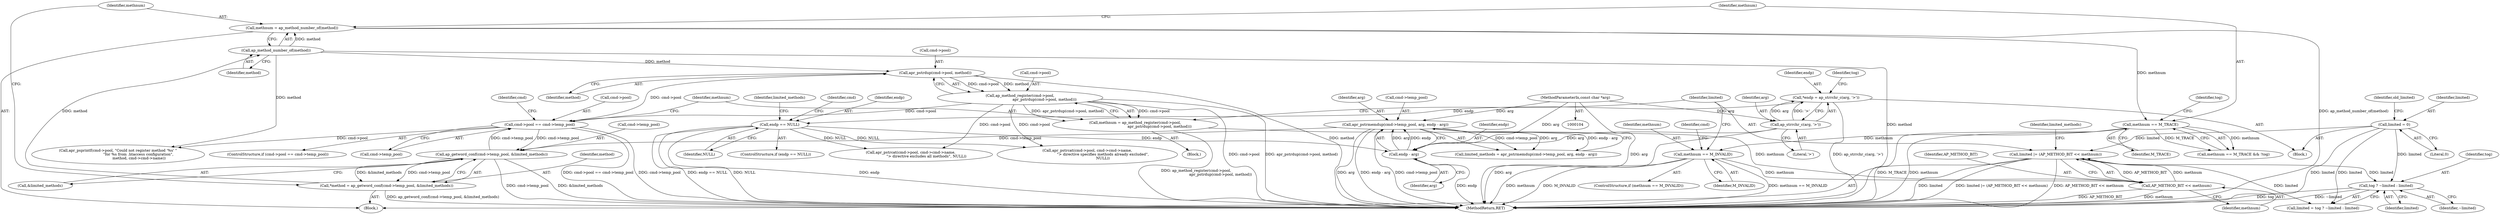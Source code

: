 digraph "0_httpd_29afdd2550b3d30a8defece2b95ae81edcf66ac9@pointer" {
"1000236" [label="(Call,tog ? ~limited : limited)"];
"1000125" [label="(Call,limited = 0)"];
"1000229" [label="(Call,limited |= (AP_METHOD_BIT << methnum))"];
"1000231" [label="(Call,AP_METHOD_BIT << methnum)"];
"1000193" [label="(Call,methnum == M_INVALID)"];
"1000183" [label="(Call,methnum == M_TRACE)"];
"1000177" [label="(Call,methnum = ap_method_number_of(method))"];
"1000179" [label="(Call,ap_method_number_of(method))"];
"1000168" [label="(Call,*method = ap_getword_conf(cmd->temp_pool, &limited_methods))"];
"1000170" [label="(Call,ap_getword_conf(cmd->temp_pool, &limited_methods))"];
"1000145" [label="(Call,apr_pstrmemdup(cmd->temp_pool, arg, endp - arg))"];
"1000150" [label="(Call,endp - arg)"];
"1000136" [label="(Call,endp == NULL)"];
"1000110" [label="(Call,*endp = ap_strrchr_c(arg, '>'))"];
"1000112" [label="(Call,ap_strrchr_c(arg, '>'))"];
"1000107" [label="(MethodParameterIn,const char *arg)"];
"1000198" [label="(Call,cmd->pool == cmd->temp_pool)"];
"1000220" [label="(Call,ap_method_register(cmd->pool,\n                                          apr_pstrdup(cmd->pool, method)))"];
"1000224" [label="(Call,apr_pstrdup(cmd->pool, method))"];
"1000218" [label="(Call,methnum = ap_method_register(cmd->pool,\n                                          apr_pstrdup(cmd->pool, method)))"];
"1000224" [label="(Call,apr_pstrdup(cmd->pool, method))"];
"1000219" [label="(Identifier,methnum)"];
"1000182" [label="(Call,methnum == M_TRACE && !tog)"];
"1000143" [label="(Call,limited_methods = apr_pstrmemdup(cmd->temp_pool, arg, endp - arg))"];
"1000169" [label="(Identifier,method)"];
"1000149" [label="(Identifier,arg)"];
"1000195" [label="(Identifier,M_INVALID)"];
"1000146" [label="(Call,cmd->temp_pool)"];
"1000247" [label="(Call,apr_pstrcat(cmd->pool, cmd->cmd->name,\n                           \"> directive excludes all methods\", NULL))"];
"1000232" [label="(Identifier,AP_METHOD_BIT)"];
"1000187" [label="(Identifier,tog)"];
"1000192" [label="(ControlStructure,if (methnum == M_INVALID))"];
"1000179" [label="(Call,ap_method_number_of(method))"];
"1000183" [label="(Call,methnum == M_TRACE)"];
"1000185" [label="(Identifier,M_TRACE)"];
"1000126" [label="(Identifier,limited)"];
"1000118" [label="(Identifier,tog)"];
"1000221" [label="(Call,cmd->pool)"];
"1000194" [label="(Identifier,methnum)"];
"1000150" [label="(Call,endp - arg)"];
"1000114" [label="(Literal,'>')"];
"1000200" [label="(Identifier,cmd)"];
"1000135" [label="(ControlStructure,if (endp == NULL))"];
"1000197" [label="(ControlStructure,if (cmd->pool == cmd->temp_pool))"];
"1000207" [label="(Call,apr_psprintf(cmd->pool, \"Could not register method '%s' \"\n                                   \"for %s from .htaccess configuration\",\n                                    method, cmd->cmd->name))"];
"1000209" [label="(Identifier,cmd)"];
"1000164" [label="(Identifier,limited_methods)"];
"1000196" [label="(Block,)"];
"1000239" [label="(Identifier,limited)"];
"1000193" [label="(Call,methnum == M_INVALID)"];
"1000199" [label="(Call,cmd->pool)"];
"1000178" [label="(Identifier,methnum)"];
"1000145" [label="(Call,apr_pstrmemdup(cmd->temp_pool, arg, endp - arg))"];
"1000238" [label="(Identifier,~limited)"];
"1000136" [label="(Call,endp == NULL)"];
"1000108" [label="(Block,)"];
"1000170" [label="(Call,ap_getword_conf(cmd->temp_pool, &limited_methods))"];
"1000107" [label="(MethodParameterIn,const char *arg)"];
"1000125" [label="(Call,limited = 0)"];
"1000177" [label="(Call,methnum = ap_method_number_of(method))"];
"1000236" [label="(Call,tog ? ~limited : limited)"];
"1000198" [label="(Call,cmd->pool == cmd->temp_pool)"];
"1000180" [label="(Identifier,method)"];
"1000168" [label="(Call,*method = ap_getword_conf(cmd->temp_pool, &limited_methods))"];
"1000152" [label="(Identifier,arg)"];
"1000184" [label="(Identifier,methnum)"];
"1000130" [label="(Identifier,old_limited)"];
"1000127" [label="(Literal,0)"];
"1000267" [label="(Call,apr_pstrcat(cmd->pool, cmd->cmd->name,\n                           \"> directive specifies methods already excluded\",\n                           NULL))"];
"1000302" [label="(MethodReturn,RET)"];
"1000220" [label="(Call,ap_method_register(cmd->pool,\n                                          apr_pstrdup(cmd->pool, method)))"];
"1000228" [label="(Identifier,method)"];
"1000151" [label="(Identifier,endp)"];
"1000225" [label="(Call,cmd->pool)"];
"1000144" [label="(Identifier,limited_methods)"];
"1000233" [label="(Identifier,methnum)"];
"1000171" [label="(Call,cmd->temp_pool)"];
"1000174" [label="(Call,&limited_methods)"];
"1000229" [label="(Call,limited |= (AP_METHOD_BIT << methnum))"];
"1000110" [label="(Call,*endp = ap_strrchr_c(arg, '>'))"];
"1000230" [label="(Identifier,limited)"];
"1000202" [label="(Call,cmd->temp_pool)"];
"1000237" [label="(Identifier,tog)"];
"1000112" [label="(Call,ap_strrchr_c(arg, '>'))"];
"1000138" [label="(Identifier,NULL)"];
"1000142" [label="(Identifier,cmd)"];
"1000231" [label="(Call,AP_METHOD_BIT << methnum)"];
"1000137" [label="(Identifier,endp)"];
"1000234" [label="(Call,limited = tog ? ~limited : limited)"];
"1000166" [label="(Block,)"];
"1000111" [label="(Identifier,endp)"];
"1000113" [label="(Identifier,arg)"];
"1000218" [label="(Call,methnum = ap_method_register(cmd->pool,\n                                          apr_pstrdup(cmd->pool, method)))"];
"1000236" -> "1000234"  [label="AST: "];
"1000236" -> "1000238"  [label="CFG: "];
"1000236" -> "1000239"  [label="CFG: "];
"1000237" -> "1000236"  [label="AST: "];
"1000238" -> "1000236"  [label="AST: "];
"1000239" -> "1000236"  [label="AST: "];
"1000234" -> "1000236"  [label="CFG: "];
"1000236" -> "1000302"  [label="DDG: tog"];
"1000236" -> "1000302"  [label="DDG: ~limited"];
"1000125" -> "1000236"  [label="DDG: limited"];
"1000229" -> "1000236"  [label="DDG: limited"];
"1000125" -> "1000108"  [label="AST: "];
"1000125" -> "1000127"  [label="CFG: "];
"1000126" -> "1000125"  [label="AST: "];
"1000127" -> "1000125"  [label="AST: "];
"1000130" -> "1000125"  [label="CFG: "];
"1000125" -> "1000302"  [label="DDG: limited"];
"1000125" -> "1000229"  [label="DDG: limited"];
"1000125" -> "1000234"  [label="DDG: limited"];
"1000229" -> "1000166"  [label="AST: "];
"1000229" -> "1000231"  [label="CFG: "];
"1000230" -> "1000229"  [label="AST: "];
"1000231" -> "1000229"  [label="AST: "];
"1000164" -> "1000229"  [label="CFG: "];
"1000229" -> "1000302"  [label="DDG: limited |= (AP_METHOD_BIT << methnum)"];
"1000229" -> "1000302"  [label="DDG: AP_METHOD_BIT << methnum"];
"1000229" -> "1000302"  [label="DDG: limited"];
"1000231" -> "1000229"  [label="DDG: AP_METHOD_BIT"];
"1000231" -> "1000229"  [label="DDG: methnum"];
"1000229" -> "1000234"  [label="DDG: limited"];
"1000231" -> "1000233"  [label="CFG: "];
"1000232" -> "1000231"  [label="AST: "];
"1000233" -> "1000231"  [label="AST: "];
"1000231" -> "1000302"  [label="DDG: methnum"];
"1000231" -> "1000302"  [label="DDG: AP_METHOD_BIT"];
"1000193" -> "1000231"  [label="DDG: methnum"];
"1000218" -> "1000231"  [label="DDG: methnum"];
"1000193" -> "1000192"  [label="AST: "];
"1000193" -> "1000195"  [label="CFG: "];
"1000194" -> "1000193"  [label="AST: "];
"1000195" -> "1000193"  [label="AST: "];
"1000200" -> "1000193"  [label="CFG: "];
"1000230" -> "1000193"  [label="CFG: "];
"1000193" -> "1000302"  [label="DDG: methnum"];
"1000193" -> "1000302"  [label="DDG: M_INVALID"];
"1000193" -> "1000302"  [label="DDG: methnum == M_INVALID"];
"1000183" -> "1000193"  [label="DDG: methnum"];
"1000183" -> "1000182"  [label="AST: "];
"1000183" -> "1000185"  [label="CFG: "];
"1000184" -> "1000183"  [label="AST: "];
"1000185" -> "1000183"  [label="AST: "];
"1000187" -> "1000183"  [label="CFG: "];
"1000182" -> "1000183"  [label="CFG: "];
"1000183" -> "1000302"  [label="DDG: M_TRACE"];
"1000183" -> "1000302"  [label="DDG: methnum"];
"1000183" -> "1000182"  [label="DDG: methnum"];
"1000183" -> "1000182"  [label="DDG: M_TRACE"];
"1000177" -> "1000183"  [label="DDG: methnum"];
"1000177" -> "1000166"  [label="AST: "];
"1000177" -> "1000179"  [label="CFG: "];
"1000178" -> "1000177"  [label="AST: "];
"1000179" -> "1000177"  [label="AST: "];
"1000184" -> "1000177"  [label="CFG: "];
"1000177" -> "1000302"  [label="DDG: ap_method_number_of(method)"];
"1000179" -> "1000177"  [label="DDG: method"];
"1000179" -> "1000180"  [label="CFG: "];
"1000180" -> "1000179"  [label="AST: "];
"1000179" -> "1000302"  [label="DDG: method"];
"1000168" -> "1000179"  [label="DDG: method"];
"1000179" -> "1000207"  [label="DDG: method"];
"1000179" -> "1000224"  [label="DDG: method"];
"1000168" -> "1000166"  [label="AST: "];
"1000168" -> "1000170"  [label="CFG: "];
"1000169" -> "1000168"  [label="AST: "];
"1000170" -> "1000168"  [label="AST: "];
"1000178" -> "1000168"  [label="CFG: "];
"1000168" -> "1000302"  [label="DDG: ap_getword_conf(cmd->temp_pool, &limited_methods)"];
"1000170" -> "1000168"  [label="DDG: cmd->temp_pool"];
"1000170" -> "1000168"  [label="DDG: &limited_methods"];
"1000170" -> "1000174"  [label="CFG: "];
"1000171" -> "1000170"  [label="AST: "];
"1000174" -> "1000170"  [label="AST: "];
"1000170" -> "1000302"  [label="DDG: cmd->temp_pool"];
"1000170" -> "1000302"  [label="DDG: &limited_methods"];
"1000145" -> "1000170"  [label="DDG: cmd->temp_pool"];
"1000198" -> "1000170"  [label="DDG: cmd->temp_pool"];
"1000170" -> "1000198"  [label="DDG: cmd->temp_pool"];
"1000145" -> "1000143"  [label="AST: "];
"1000145" -> "1000150"  [label="CFG: "];
"1000146" -> "1000145"  [label="AST: "];
"1000149" -> "1000145"  [label="AST: "];
"1000150" -> "1000145"  [label="AST: "];
"1000143" -> "1000145"  [label="CFG: "];
"1000145" -> "1000302"  [label="DDG: arg"];
"1000145" -> "1000302"  [label="DDG: endp - arg"];
"1000145" -> "1000302"  [label="DDG: cmd->temp_pool"];
"1000145" -> "1000143"  [label="DDG: cmd->temp_pool"];
"1000145" -> "1000143"  [label="DDG: arg"];
"1000145" -> "1000143"  [label="DDG: endp - arg"];
"1000150" -> "1000145"  [label="DDG: arg"];
"1000150" -> "1000145"  [label="DDG: endp"];
"1000107" -> "1000145"  [label="DDG: arg"];
"1000150" -> "1000152"  [label="CFG: "];
"1000151" -> "1000150"  [label="AST: "];
"1000152" -> "1000150"  [label="AST: "];
"1000150" -> "1000302"  [label="DDG: endp"];
"1000136" -> "1000150"  [label="DDG: endp"];
"1000112" -> "1000150"  [label="DDG: arg"];
"1000107" -> "1000150"  [label="DDG: arg"];
"1000136" -> "1000135"  [label="AST: "];
"1000136" -> "1000138"  [label="CFG: "];
"1000137" -> "1000136"  [label="AST: "];
"1000138" -> "1000136"  [label="AST: "];
"1000142" -> "1000136"  [label="CFG: "];
"1000144" -> "1000136"  [label="CFG: "];
"1000136" -> "1000302"  [label="DDG: endp == NULL"];
"1000136" -> "1000302"  [label="DDG: NULL"];
"1000136" -> "1000302"  [label="DDG: endp"];
"1000110" -> "1000136"  [label="DDG: endp"];
"1000136" -> "1000247"  [label="DDG: NULL"];
"1000136" -> "1000267"  [label="DDG: NULL"];
"1000110" -> "1000108"  [label="AST: "];
"1000110" -> "1000112"  [label="CFG: "];
"1000111" -> "1000110"  [label="AST: "];
"1000112" -> "1000110"  [label="AST: "];
"1000118" -> "1000110"  [label="CFG: "];
"1000110" -> "1000302"  [label="DDG: ap_strrchr_c(arg, '>')"];
"1000112" -> "1000110"  [label="DDG: arg"];
"1000112" -> "1000110"  [label="DDG: '>'"];
"1000112" -> "1000114"  [label="CFG: "];
"1000113" -> "1000112"  [label="AST: "];
"1000114" -> "1000112"  [label="AST: "];
"1000112" -> "1000302"  [label="DDG: arg"];
"1000107" -> "1000112"  [label="DDG: arg"];
"1000107" -> "1000104"  [label="AST: "];
"1000107" -> "1000302"  [label="DDG: arg"];
"1000198" -> "1000197"  [label="AST: "];
"1000198" -> "1000202"  [label="CFG: "];
"1000199" -> "1000198"  [label="AST: "];
"1000202" -> "1000198"  [label="AST: "];
"1000209" -> "1000198"  [label="CFG: "];
"1000219" -> "1000198"  [label="CFG: "];
"1000198" -> "1000302"  [label="DDG: cmd->pool == cmd->temp_pool"];
"1000198" -> "1000302"  [label="DDG: cmd->temp_pool"];
"1000220" -> "1000198"  [label="DDG: cmd->pool"];
"1000198" -> "1000207"  [label="DDG: cmd->pool"];
"1000198" -> "1000224"  [label="DDG: cmd->pool"];
"1000220" -> "1000218"  [label="AST: "];
"1000220" -> "1000224"  [label="CFG: "];
"1000221" -> "1000220"  [label="AST: "];
"1000224" -> "1000220"  [label="AST: "];
"1000218" -> "1000220"  [label="CFG: "];
"1000220" -> "1000302"  [label="DDG: cmd->pool"];
"1000220" -> "1000302"  [label="DDG: apr_pstrdup(cmd->pool, method)"];
"1000220" -> "1000218"  [label="DDG: cmd->pool"];
"1000220" -> "1000218"  [label="DDG: apr_pstrdup(cmd->pool, method)"];
"1000224" -> "1000220"  [label="DDG: cmd->pool"];
"1000224" -> "1000220"  [label="DDG: method"];
"1000220" -> "1000247"  [label="DDG: cmd->pool"];
"1000220" -> "1000267"  [label="DDG: cmd->pool"];
"1000224" -> "1000228"  [label="CFG: "];
"1000225" -> "1000224"  [label="AST: "];
"1000228" -> "1000224"  [label="AST: "];
"1000224" -> "1000302"  [label="DDG: method"];
"1000218" -> "1000196"  [label="AST: "];
"1000219" -> "1000218"  [label="AST: "];
"1000230" -> "1000218"  [label="CFG: "];
"1000218" -> "1000302"  [label="DDG: ap_method_register(cmd->pool,\n                                          apr_pstrdup(cmd->pool, method))"];
}
